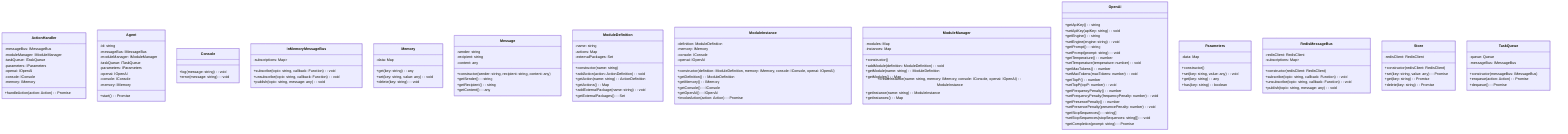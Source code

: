 classDiagram
  class ActionHandler {
    -messageBus: IMessageBus
    -moduleManager: IModuleManager
    -taskQueue: ITaskQueue
    -parameters: IParameters
    -openai: IOpenAI
    -console: IConsole
    -memory: IMemory
    +handleAction(action: Action): Promise<void>
  }

  class Agent {
    -id: string
    -messageBus: IMessageBus
    -moduleManager: IModuleManager
    -taskQueue: ITaskQueue
    -parameters: IParameters
    -openai: IOpenAI
    -console: IConsole
    -memory: IMemory
    +start(): Promise<void>
  }

  class Console {
    +log(message: string): void
    +error(message: string): void
  }

  class InMemoryMessageBus {
    -subscriptions: Map<string, Set<Function>>
    +subscribe(topic: string, callback: Function): void
    +unsubscribe(topic: string, callback: Function): void
    +publish(topic: string, message: any): void
  }

  class Memory {
    -data: Map<string, any>
    +get(key: string): any
    +set(key: string, value: any): void
    +delete(key: string): void
  }

  class Message {
    -sender: string
    -recipient: string
    -content: any
    +constructor(sender: string, recipient: string, content: any)
    +getSender(): string
    +getRecipient(): string
    +getContent(): any
  }

  class ModuleDefinition {
    -name: string
    -actions: Map<string, ActionDefinition>
    -externalPackages: Set<string>
    +constructor(name: string)
    +addAction(action: ActionDefinition): void
    +getAction(name: string): ActionDefinition
    +getActions(): Map<string, ActionDefinition>
    +addExternalPackage(name: string): void
    +getExternalPackages(): Set<string>
  }

  class ModuleInstance {
    -definition: ModuleDefinition
    -memory: IMemory
    -console: IConsole
    -openai: IOpenAI
    +constructor(definition: ModuleDefinition, memory: IMemory, console: IConsole, openai: IOpenAI)
    +getDefinition(): ModuleDefinition
    +getMemory(): IMemory
    +getConsole(): IConsole
    +getOpenAI(): IOpenAI
    +invokeAction(action: Action): Promise<void>
  }

  class ModuleManager {
    -modules: Map<string, ModuleDefinition>
    -instances: Map<string, ModuleInstance>
    +constructor()
    +addModule(definition: ModuleDefinition): void
    +getModule(name: string): ModuleDefinition
    +getModules(): Map<string, ModuleDefinition>
    +createInstance(name: string, memory: IMemory, console: IConsole, openai: IOpenAI): ModuleInstance
    +getInstance(name: string): ModuleInstance
    +getInstances(): Map<string, ModuleInstance>
  }

  class OpenAI {
    +getApiKey(): string
    +setApiKey(apiKey: string): void
    +getEngine(): string
    +setEngine(engine: string): void
    +getPrompt(): string
    +setPrompt(prompt: string): void
    +getTemperature(): number
    +setTemperature(temperature: number): void
    +getMaxTokens(): number
    +setMaxTokens(maxTokens: number): void
    +getTopP(): number
    +setTopP(topP: number): void
    +getFrequencyPenalty(): number
    +setFrequencyPenalty(frequencyPenalty: number): void
    +getPresencePenalty(): number
    +setPresencePenalty(presencePenalty: number): void
    +getStopSequences(): string[]
    +setStopSequences(stopSequences: string[]): void
    +getCompletion(prompt: string): Promise<string>
  }

  class Parameters {
    -data: Map<string, any>
    +constructor()
    +set(key: string, value: any): void
    +get(key: string): any
    +has(key: string): boolean
  }

  class RedisMessageBus {
    -redisClient: RedisClient
    -subscriptions: Map<string, Set<Function>>
    +constructor(redisClient: RedisClient)
    +subscribe(topic: string, callback: Function): void
    +unsubscribe(topic: string, callback: Function): void
    +publish(topic: string, message: any): void
  }

  class Store {
    -redisClient: RedisClient
    +constructor(redisClient: RedisClient)
    +set(key: string, value: any): Promise<void>
    +get(key: string): Promise<any>
    +delete(key: string): Promise<void>
  }

  class TaskQueue {
    -queue: Queue
    -messageBus: IMessageBus
    +constructor(messageBus: IMessageBus)
    +enqueue(action: Action): Promise<void>
    +dequeue(): Promise<Action>
  }